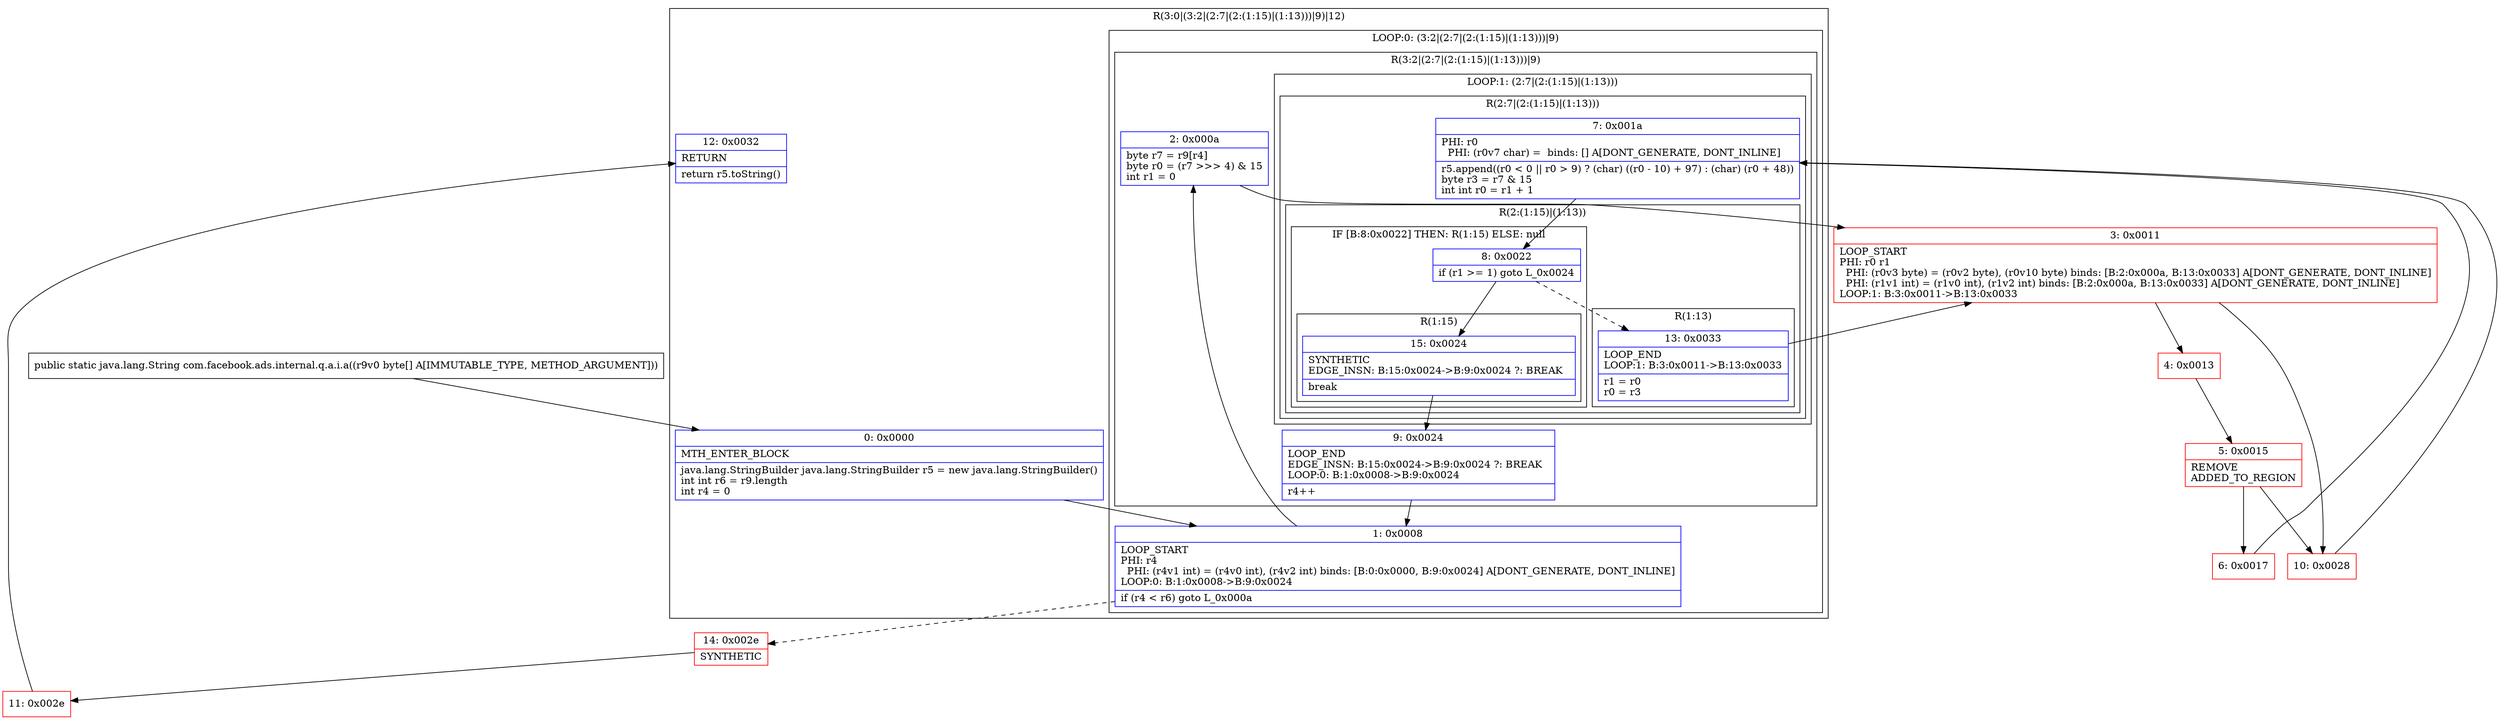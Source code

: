 digraph "CFG forcom.facebook.ads.internal.q.a.i.a([B)Ljava\/lang\/String;" {
subgraph cluster_Region_834821666 {
label = "R(3:0|(3:2|(2:7|(2:(1:15)|(1:13)))|9)|12)";
node [shape=record,color=blue];
Node_0 [shape=record,label="{0\:\ 0x0000|MTH_ENTER_BLOCK\l|java.lang.StringBuilder java.lang.StringBuilder r5 = new java.lang.StringBuilder()\lint int r6 = r9.length\lint r4 = 0\l}"];
subgraph cluster_LoopRegion_1575883870 {
label = "LOOP:0: (3:2|(2:7|(2:(1:15)|(1:13)))|9)";
node [shape=record,color=blue];
Node_1 [shape=record,label="{1\:\ 0x0008|LOOP_START\lPHI: r4 \l  PHI: (r4v1 int) = (r4v0 int), (r4v2 int) binds: [B:0:0x0000, B:9:0x0024] A[DONT_GENERATE, DONT_INLINE]\lLOOP:0: B:1:0x0008\-\>B:9:0x0024\l|if (r4 \< r6) goto L_0x000a\l}"];
subgraph cluster_Region_1182973528 {
label = "R(3:2|(2:7|(2:(1:15)|(1:13)))|9)";
node [shape=record,color=blue];
Node_2 [shape=record,label="{2\:\ 0x000a|byte r7 = r9[r4]\lbyte r0 = (r7 \>\>\> 4) & 15\lint r1 = 0\l}"];
subgraph cluster_LoopRegion_1866356775 {
label = "LOOP:1: (2:7|(2:(1:15)|(1:13)))";
node [shape=record,color=blue];
subgraph cluster_Region_730053573 {
label = "R(2:7|(2:(1:15)|(1:13)))";
node [shape=record,color=blue];
Node_7 [shape=record,label="{7\:\ 0x001a|PHI: r0 \l  PHI: (r0v7 char) =  binds: [] A[DONT_GENERATE, DONT_INLINE]\l|r5.append((r0 \< 0 \|\| r0 \> 9) ? (char) ((r0 \- 10) + 97) : (char) (r0 + 48))\lbyte r3 = r7 & 15\lint int r0 = r1 + 1\l}"];
subgraph cluster_Region_1464995838 {
label = "R(2:(1:15)|(1:13))";
node [shape=record,color=blue];
subgraph cluster_IfRegion_137757237 {
label = "IF [B:8:0x0022] THEN: R(1:15) ELSE: null";
node [shape=record,color=blue];
Node_8 [shape=record,label="{8\:\ 0x0022|if (r1 \>= 1) goto L_0x0024\l}"];
subgraph cluster_Region_917331240 {
label = "R(1:15)";
node [shape=record,color=blue];
Node_15 [shape=record,label="{15\:\ 0x0024|SYNTHETIC\lEDGE_INSN: B:15:0x0024\-\>B:9:0x0024 ?: BREAK  \l|break\l}"];
}
}
subgraph cluster_Region_732326445 {
label = "R(1:13)";
node [shape=record,color=blue];
Node_13 [shape=record,label="{13\:\ 0x0033|LOOP_END\lLOOP:1: B:3:0x0011\-\>B:13:0x0033\l|r1 = r0\lr0 = r3\l}"];
}
}
}
}
Node_9 [shape=record,label="{9\:\ 0x0024|LOOP_END\lEDGE_INSN: B:15:0x0024\-\>B:9:0x0024 ?: BREAK  \lLOOP:0: B:1:0x0008\-\>B:9:0x0024\l|r4++\l}"];
}
}
Node_12 [shape=record,label="{12\:\ 0x0032|RETURN\l|return r5.toString()\l}"];
}
Node_3 [shape=record,color=red,label="{3\:\ 0x0011|LOOP_START\lPHI: r0 r1 \l  PHI: (r0v3 byte) = (r0v2 byte), (r0v10 byte) binds: [B:2:0x000a, B:13:0x0033] A[DONT_GENERATE, DONT_INLINE]\l  PHI: (r1v1 int) = (r1v0 int), (r1v2 int) binds: [B:2:0x000a, B:13:0x0033] A[DONT_GENERATE, DONT_INLINE]\lLOOP:1: B:3:0x0011\-\>B:13:0x0033\l}"];
Node_4 [shape=record,color=red,label="{4\:\ 0x0013}"];
Node_5 [shape=record,color=red,label="{5\:\ 0x0015|REMOVE\lADDED_TO_REGION\l}"];
Node_6 [shape=record,color=red,label="{6\:\ 0x0017}"];
Node_10 [shape=record,color=red,label="{10\:\ 0x0028}"];
Node_11 [shape=record,color=red,label="{11\:\ 0x002e}"];
Node_14 [shape=record,color=red,label="{14\:\ 0x002e|SYNTHETIC\l}"];
MethodNode[shape=record,label="{public static java.lang.String com.facebook.ads.internal.q.a.i.a((r9v0 byte[] A[IMMUTABLE_TYPE, METHOD_ARGUMENT])) }"];
MethodNode -> Node_0;
Node_0 -> Node_1;
Node_1 -> Node_2;
Node_1 -> Node_14[style=dashed];
Node_2 -> Node_3;
Node_7 -> Node_8;
Node_8 -> Node_13[style=dashed];
Node_8 -> Node_15;
Node_15 -> Node_9;
Node_13 -> Node_3;
Node_9 -> Node_1;
Node_3 -> Node_4;
Node_3 -> Node_10;
Node_4 -> Node_5;
Node_5 -> Node_6;
Node_5 -> Node_10;
Node_6 -> Node_7;
Node_10 -> Node_7;
Node_11 -> Node_12;
Node_14 -> Node_11;
}

